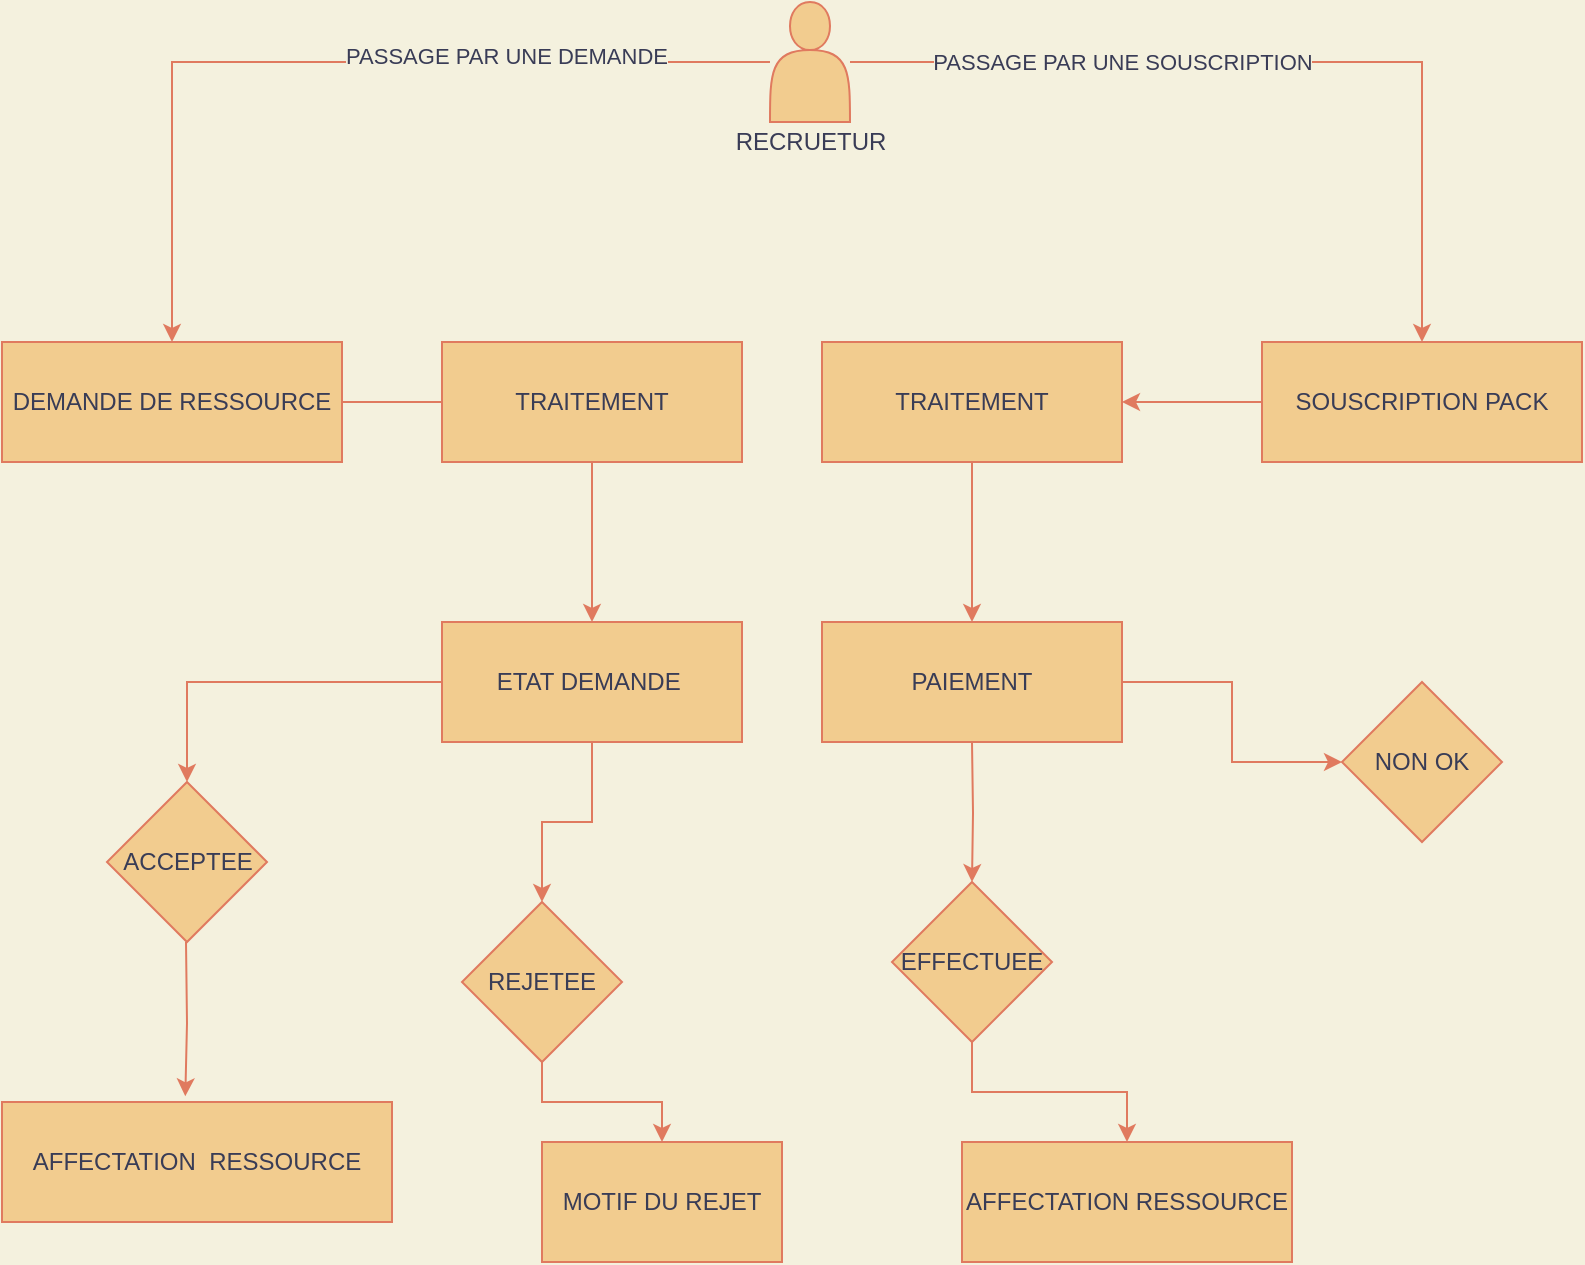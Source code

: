 <mxfile version="15.0.6" type="github">
  <diagram id="TMZ21CO5eV03Qej-yaTY" name="Page-1">
    <mxGraphModel dx="1038" dy="546" grid="1" gridSize="10" guides="1" tooltips="1" connect="1" arrows="1" fold="1" page="1" pageScale="1" pageWidth="827" pageHeight="1169" background="#F4F1DE" math="0" shadow="0">
      <root>
        <mxCell id="0" />
        <mxCell id="1" parent="0" />
        <mxCell id="5C2A1izxAcpHUWStIosM-13" value="PASSAGE PAR UNE SOUSCRIPTION" style="edgeStyle=orthogonalEdgeStyle;rounded=0;orthogonalLoop=1;jettySize=auto;html=1;labelBackgroundColor=#F4F1DE;strokeColor=#E07A5F;fontColor=#393C56;" parent="1" source="5C2A1izxAcpHUWStIosM-1" target="5C2A1izxAcpHUWStIosM-12" edge="1">
          <mxGeometry x="-0.361" relative="1" as="geometry">
            <mxPoint as="offset" />
          </mxGeometry>
        </mxCell>
        <mxCell id="5C2A1izxAcpHUWStIosM-15" value="" style="edgeStyle=orthogonalEdgeStyle;rounded=0;orthogonalLoop=1;jettySize=auto;html=1;labelBackgroundColor=#F4F1DE;strokeColor=#E07A5F;fontColor=#393C56;" parent="1" source="5C2A1izxAcpHUWStIosM-1" target="5C2A1izxAcpHUWStIosM-14" edge="1">
          <mxGeometry relative="1" as="geometry" />
        </mxCell>
        <mxCell id="5C2A1izxAcpHUWStIosM-30" value="PASSAGE PAR UNE DEMANDE" style="edgeLabel;html=1;align=center;verticalAlign=middle;resizable=0;points=[];labelBackgroundColor=#F4F1DE;fontColor=#393C56;" parent="5C2A1izxAcpHUWStIosM-15" vertex="1" connectable="0">
          <mxGeometry x="-0.397" y="-3" relative="1" as="geometry">
            <mxPoint as="offset" />
          </mxGeometry>
        </mxCell>
        <mxCell id="5C2A1izxAcpHUWStIosM-1" value="" style="shape=actor;whiteSpace=wrap;html=1;fillColor=#F2CC8F;strokeColor=#E07A5F;fontColor=#393C56;" parent="1" vertex="1">
          <mxGeometry x="394" y="20" width="40" height="60" as="geometry" />
        </mxCell>
        <mxCell id="5C2A1izxAcpHUWStIosM-27" value="" style="edgeStyle=orthogonalEdgeStyle;rounded=0;orthogonalLoop=1;jettySize=auto;html=1;labelBackgroundColor=#F4F1DE;strokeColor=#E07A5F;fontColor=#393C56;" parent="1" source="5C2A1izxAcpHUWStIosM-12" edge="1">
          <mxGeometry relative="1" as="geometry">
            <mxPoint x="570" y="220" as="targetPoint" />
          </mxGeometry>
        </mxCell>
        <mxCell id="5C2A1izxAcpHUWStIosM-12" value="SOUSCRIPTION PACK" style="whiteSpace=wrap;html=1;fillColor=#F2CC8F;strokeColor=#E07A5F;fontColor=#393C56;" parent="1" vertex="1">
          <mxGeometry x="640" y="190" width="160" height="60" as="geometry" />
        </mxCell>
        <mxCell id="5C2A1izxAcpHUWStIosM-19" value="" style="edgeStyle=orthogonalEdgeStyle;rounded=0;orthogonalLoop=1;jettySize=auto;html=1;labelBackgroundColor=#F4F1DE;strokeColor=#E07A5F;fontColor=#393C56;" parent="1" source="5C2A1izxAcpHUWStIosM-14" edge="1">
          <mxGeometry relative="1" as="geometry">
            <mxPoint x="260" y="220" as="targetPoint" />
          </mxGeometry>
        </mxCell>
        <mxCell id="5C2A1izxAcpHUWStIosM-14" value="DEMANDE DE RESSOURCE" style="whiteSpace=wrap;html=1;fillColor=#F2CC8F;strokeColor=#E07A5F;fontColor=#393C56;" parent="1" vertex="1">
          <mxGeometry x="10" y="190" width="170" height="60" as="geometry" />
        </mxCell>
        <mxCell id="5C2A1izxAcpHUWStIosM-35" value="" style="edgeStyle=orthogonalEdgeStyle;rounded=0;orthogonalLoop=1;jettySize=auto;html=1;labelBackgroundColor=#F4F1DE;strokeColor=#E07A5F;fontColor=#393C56;" parent="1" source="5C2A1izxAcpHUWStIosM-28" target="5C2A1izxAcpHUWStIosM-34" edge="1">
          <mxGeometry relative="1" as="geometry" />
        </mxCell>
        <mxCell id="5C2A1izxAcpHUWStIosM-28" value="TRAITEMENT" style="whiteSpace=wrap;html=1;fillColor=#F2CC8F;strokeColor=#E07A5F;fontColor=#393C56;" parent="1" vertex="1">
          <mxGeometry x="230" y="190" width="150" height="60" as="geometry" />
        </mxCell>
        <mxCell id="5C2A1izxAcpHUWStIosM-33" value="" style="edgeStyle=orthogonalEdgeStyle;rounded=0;orthogonalLoop=1;jettySize=auto;html=1;labelBackgroundColor=#F4F1DE;strokeColor=#E07A5F;fontColor=#393C56;" parent="1" source="5C2A1izxAcpHUWStIosM-31" edge="1">
          <mxGeometry relative="1" as="geometry">
            <mxPoint x="495" y="330" as="targetPoint" />
          </mxGeometry>
        </mxCell>
        <mxCell id="5C2A1izxAcpHUWStIosM-31" value="TRAITEMENT" style="whiteSpace=wrap;html=1;fillColor=#F2CC8F;strokeColor=#E07A5F;fontColor=#393C56;" parent="1" vertex="1">
          <mxGeometry x="420" y="190" width="150" height="60" as="geometry" />
        </mxCell>
        <mxCell id="5C2A1izxAcpHUWStIosM-50" value="" style="edgeStyle=orthogonalEdgeStyle;rounded=0;orthogonalLoop=1;jettySize=auto;html=1;labelBackgroundColor=#F4F1DE;strokeColor=#E07A5F;fontColor=#393C56;" parent="1" target="5C2A1izxAcpHUWStIosM-49" edge="1">
          <mxGeometry relative="1" as="geometry">
            <mxPoint x="495" y="390" as="sourcePoint" />
          </mxGeometry>
        </mxCell>
        <mxCell id="5C2A1izxAcpHUWStIosM-37" value="" style="edgeStyle=orthogonalEdgeStyle;rounded=0;orthogonalLoop=1;jettySize=auto;html=1;labelBackgroundColor=#F4F1DE;strokeColor=#E07A5F;fontColor=#393C56;" parent="1" source="5C2A1izxAcpHUWStIosM-34" target="5C2A1izxAcpHUWStIosM-36" edge="1">
          <mxGeometry relative="1" as="geometry" />
        </mxCell>
        <mxCell id="5C2A1izxAcpHUWStIosM-45" value="" style="edgeStyle=orthogonalEdgeStyle;rounded=0;orthogonalLoop=1;jettySize=auto;html=1;labelBackgroundColor=#F4F1DE;strokeColor=#E07A5F;fontColor=#393C56;" parent="1" source="5C2A1izxAcpHUWStIosM-34" target="5C2A1izxAcpHUWStIosM-44" edge="1">
          <mxGeometry relative="1" as="geometry" />
        </mxCell>
        <mxCell id="5C2A1izxAcpHUWStIosM-34" value="ETAT DEMANDE&amp;nbsp;" style="whiteSpace=wrap;html=1;fillColor=#F2CC8F;strokeColor=#E07A5F;fontColor=#393C56;" parent="1" vertex="1">
          <mxGeometry x="230" y="330" width="150" height="60" as="geometry" />
        </mxCell>
        <mxCell id="5C2A1izxAcpHUWStIosM-39" value="" style="edgeStyle=orthogonalEdgeStyle;rounded=0;orthogonalLoop=1;jettySize=auto;html=1;entryX=0.47;entryY=-0.047;entryDx=0;entryDy=0;entryPerimeter=0;labelBackgroundColor=#F4F1DE;strokeColor=#E07A5F;fontColor=#393C56;" parent="1" target="5C2A1izxAcpHUWStIosM-40" edge="1">
          <mxGeometry relative="1" as="geometry">
            <mxPoint x="102" y="490" as="sourcePoint" />
            <mxPoint x="102" y="550" as="targetPoint" />
            <Array as="points" />
          </mxGeometry>
        </mxCell>
        <mxCell id="5C2A1izxAcpHUWStIosM-36" value="ACCEPTEE" style="rhombus;whiteSpace=wrap;html=1;fillColor=#F2CC8F;strokeColor=#E07A5F;fontColor=#393C56;" parent="1" vertex="1">
          <mxGeometry x="62.5" y="410" width="80" height="80" as="geometry" />
        </mxCell>
        <mxCell id="5C2A1izxAcpHUWStIosM-40" value="AFFECTATION&amp;nbsp; RESSOURCE" style="whiteSpace=wrap;html=1;fillColor=#F2CC8F;strokeColor=#E07A5F;fontColor=#393C56;" parent="1" vertex="1">
          <mxGeometry x="10" y="570" width="195" height="60" as="geometry" />
        </mxCell>
        <mxCell id="5C2A1izxAcpHUWStIosM-42" value="MOTIF DU REJET" style="whiteSpace=wrap;html=1;fillColor=#F2CC8F;strokeColor=#E07A5F;fontColor=#393C56;" parent="1" vertex="1">
          <mxGeometry x="280" y="590" width="120" height="60" as="geometry" />
        </mxCell>
        <mxCell id="5C2A1izxAcpHUWStIosM-46" value="" style="edgeStyle=orthogonalEdgeStyle;rounded=0;orthogonalLoop=1;jettySize=auto;html=1;labelBackgroundColor=#F4F1DE;strokeColor=#E07A5F;fontColor=#393C56;" parent="1" source="5C2A1izxAcpHUWStIosM-44" target="5C2A1izxAcpHUWStIosM-42" edge="1">
          <mxGeometry relative="1" as="geometry" />
        </mxCell>
        <mxCell id="5C2A1izxAcpHUWStIosM-44" value="REJETEE" style="rhombus;whiteSpace=wrap;html=1;fillColor=#F2CC8F;strokeColor=#E07A5F;fontColor=#393C56;" parent="1" vertex="1">
          <mxGeometry x="240" y="470" width="80" height="80" as="geometry" />
        </mxCell>
        <mxCell id="5C2A1izxAcpHUWStIosM-52" value="" style="edgeStyle=orthogonalEdgeStyle;rounded=0;orthogonalLoop=1;jettySize=auto;html=1;labelBackgroundColor=#F4F1DE;strokeColor=#E07A5F;fontColor=#393C56;" parent="1" source="5C2A1izxAcpHUWStIosM-49" target="5C2A1izxAcpHUWStIosM-51" edge="1">
          <mxGeometry relative="1" as="geometry" />
        </mxCell>
        <mxCell id="5C2A1izxAcpHUWStIosM-49" value="EFFECTUEE" style="rhombus;whiteSpace=wrap;html=1;fontColor=#393C56;strokeColor=#E07A5F;fillColor=#F2CC8F;" parent="1" vertex="1">
          <mxGeometry x="455" y="460" width="80" height="80" as="geometry" />
        </mxCell>
        <mxCell id="5C2A1izxAcpHUWStIosM-51" value="AFFECTATION RESSOURCE" style="whiteSpace=wrap;html=1;fontColor=#393C56;strokeColor=#E07A5F;fillColor=#F2CC8F;" parent="1" vertex="1">
          <mxGeometry x="490" y="590" width="165" height="60" as="geometry" />
        </mxCell>
        <mxCell id="5C2A1izxAcpHUWStIosM-55" value="" style="edgeStyle=orthogonalEdgeStyle;rounded=0;orthogonalLoop=1;jettySize=auto;html=1;labelBackgroundColor=#F4F1DE;strokeColor=#E07A5F;fontColor=#393C56;" parent="1" source="5C2A1izxAcpHUWStIosM-53" target="5C2A1izxAcpHUWStIosM-54" edge="1">
          <mxGeometry relative="1" as="geometry" />
        </mxCell>
        <mxCell id="5C2A1izxAcpHUWStIosM-53" value="PAIEMENT" style="whiteSpace=wrap;html=1;fillColor=#F2CC8F;strokeColor=#E07A5F;fontColor=#393C56;" parent="1" vertex="1">
          <mxGeometry x="420" y="330" width="150" height="60" as="geometry" />
        </mxCell>
        <mxCell id="5C2A1izxAcpHUWStIosM-54" value="NON OK" style="rhombus;whiteSpace=wrap;html=1;fontColor=#393C56;strokeColor=#E07A5F;fillColor=#F2CC8F;" parent="1" vertex="1">
          <mxGeometry x="680" y="360" width="80" height="80" as="geometry" />
        </mxCell>
        <mxCell id="ODTZqU9LVVTNylpG4cjn-11" value="RECRUETUR" style="text;html=1;align=center;verticalAlign=middle;resizable=0;points=[];autosize=1;strokeColor=none;fillColor=none;fontColor=#393C56;" vertex="1" parent="1">
          <mxGeometry x="369" y="80" width="90" height="20" as="geometry" />
        </mxCell>
      </root>
    </mxGraphModel>
  </diagram>
</mxfile>
